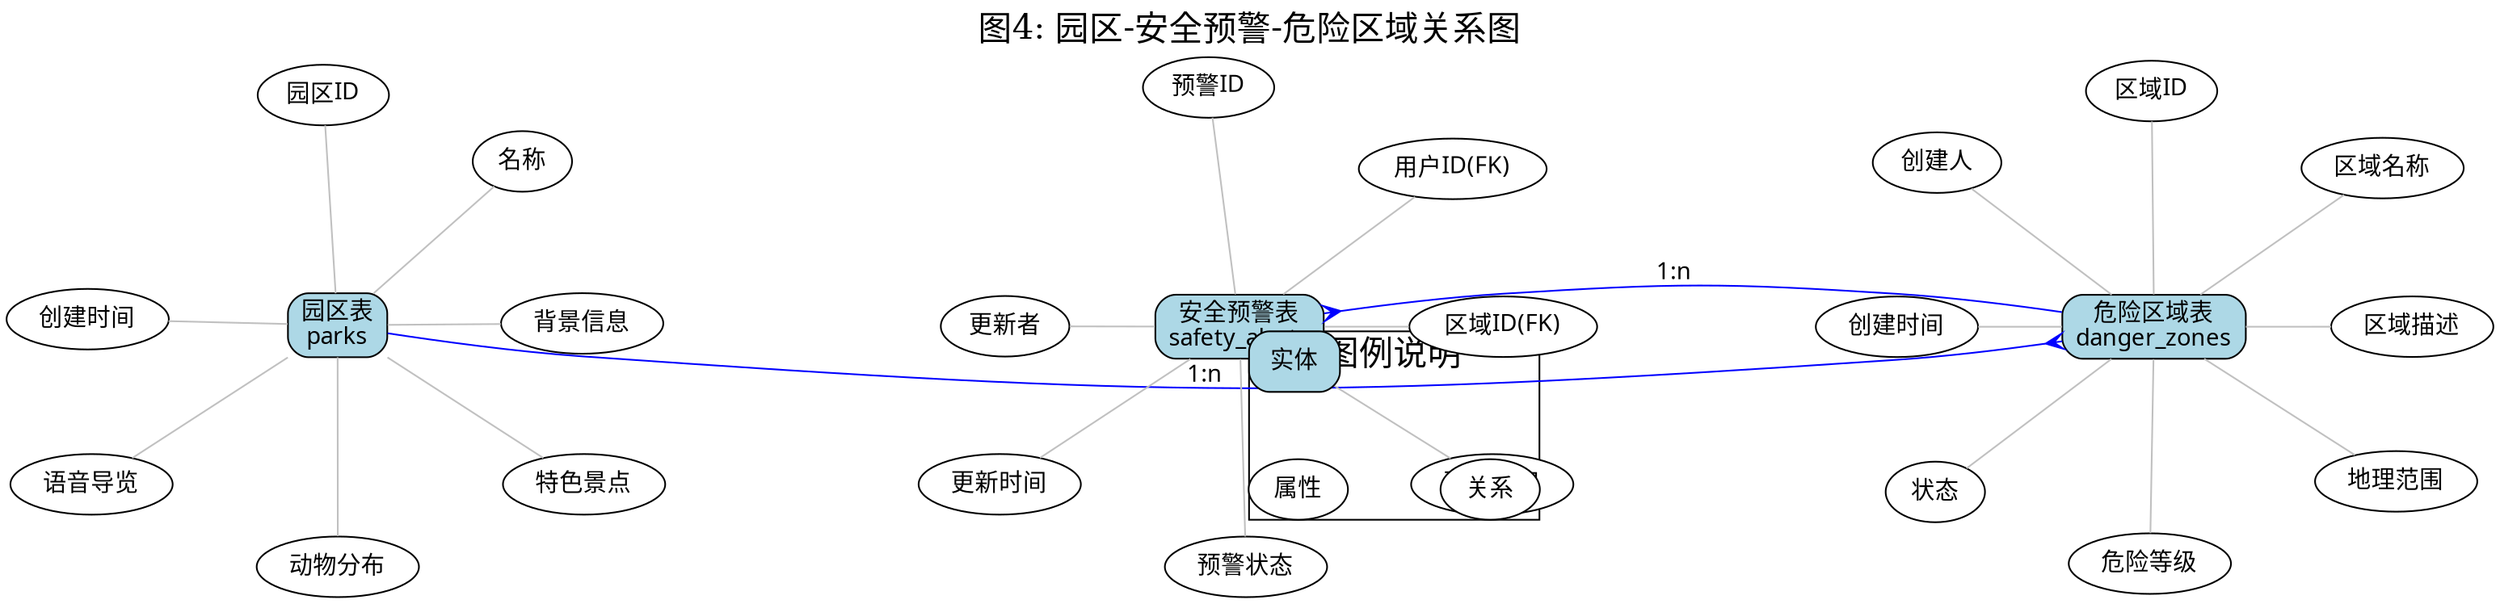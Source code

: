 digraph ER {
    // 图的全局设置
    rankdir=TB;
    splines=spline;
    node [fontname="Microsoft YaHei"];
    edge [fontname="Microsoft YaHei"];
    
    // 设置布局
    layout=neato;
    overlap=false;
    sep="+25,25";
    
    // 园区表及其属性
    node [shape=box, style="rounded,filled", fillcolor=lightblue];
    parks [label="园区表\nparks", pos="0,0!"];
    node [shape=ellipse, style="filled", fillcolor=white];
    park_id [label="园区ID", pos="0,2!"];
    park_name [label="名称", pos="1.5,1.5!"];
    park_background [label="背景信息", pos="2,0!"];
    park_features [label="特色景点", pos="1.5,-1.5!"];
    park_distribution [label="动物分布", pos="0,-2!"];
    park_guide [label="语音导览", pos="-1.5,-1.5!"];
    park_created [label="创建时间", pos="-2,0!"];

    // 安全预警表及其属性
    node [shape=box, style="rounded,filled", fillcolor=lightblue];
    safety_alerts [label="安全预警表\nsafety_alerts", pos="8,0!"];
    node [shape=ellipse, style="filled", fillcolor=white];
    alert_id [label="预警ID", pos="8,2!"];
    alert_user_id [label="用户ID(FK)", pos="9.5,1.5!"];
    alert_zone_id [label="区域ID(FK)", pos="10,0!"];
    alert_time [label="预警时间", pos="9.5,-1.5!"];
    alert_status [label="预警状态", pos="8,-2!"];
    alert_updated [label="更新时间", pos="6.5,-1.5!"];
    alert_updater [label="更新者", pos="6,0!"];

    // 危险区域表及其属性
    node [shape=box, style="rounded,filled", fillcolor=lightblue];
    danger_zones [label="危险区域表\ndanger_zones", pos="16,0!"];
    node [shape=ellipse, style="filled", fillcolor=white];
    zone_id [label="区域ID", pos="16,2!"];
    zone_name [label="区域名称", pos="17.5,1.5!"];
    zone_desc [label="区域描述", pos="18,0!"];
    zone_geometry [label="地理范围", pos="17.5,-1.5!"];
    zone_risk [label="危险等级", pos="16,-2!"];
    zone_status [label="状态", pos="14.5,-1.5!"];
    zone_created [label="创建时间", pos="14,0!"];
    zone_creator [label="创建人", pos="14.5,1.5!"];

    // 连接实体和属性
    edge [dir=none, color=gray];
    
    // 园区表的属性连接
    parks -> {park_id park_name park_background park_features 
              park_distribution park_guide park_created};
              
    // 安全预警表的属性连接
    safety_alerts -> {alert_id alert_user_id alert_zone_id alert_time 
                     alert_status alert_updated alert_updater};
                     
    // 危险区域表的属性连接
    danger_zones -> {zone_id zone_name zone_desc zone_geometry 
                    zone_risk zone_status zone_created zone_creator};

    // 实体间的关系（外键）
    edge [dir=both, arrowhead=crow, arrowtail=none, color=blue, constraint=false];
    parks -> danger_zones [label="1:n"];
    danger_zones -> safety_alerts [label="1:n"];

    // 标题
    label = "图4: 园区-安全预警-危险区域关系图"
    labelloc = "t"
    fontsize = 20

    // 图例
    subgraph cluster_legend {
        label="图例说明";
        node [shape=box, style="rounded,filled", fillcolor=lightblue];
        legend_entity [label="实体"];
        node [shape=ellipse, style="filled", fillcolor=white];
        legend_attribute [label="属性"];
        edge [dir=both, arrowhead=crow, arrowtail=none, color=blue];
        legend_relation [label="关系"];
    }
} 